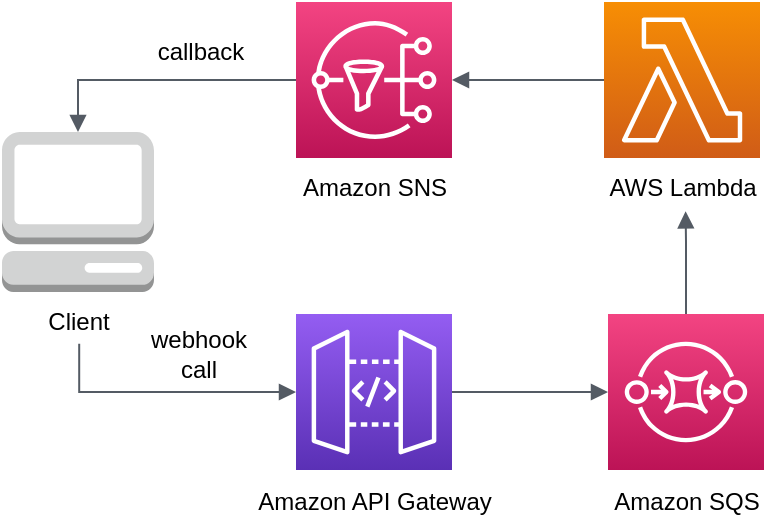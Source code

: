 <mxfile version="14.8.0" type="device"><diagram id="rWzZkIxivO_sf78wS4mH" name="Page-1"><mxGraphModel dx="818" dy="473" grid="1" gridSize="10" guides="1" tooltips="1" connect="1" arrows="1" fold="1" page="1" pageScale="1" pageWidth="827" pageHeight="1169" math="0" shadow="0"><root><mxCell id="0"/><mxCell id="1" parent="0"/><mxCell id="mzKMlRzgla3PjWPXT3hk-62" value="" style="edgeStyle=orthogonalEdgeStyle;html=1;endArrow=block;elbow=vertical;startArrow=none;endFill=1;strokeColor=#545B64;rounded=0;exitX=1;exitY=0.5;exitDx=0;exitDy=0;exitPerimeter=0;entryX=0;entryY=0.5;entryDx=0;entryDy=0;entryPerimeter=0;" parent="1" edge="1"><mxGeometry width="100" relative="1" as="geometry"><mxPoint x="366" y="225" as="sourcePoint"/><mxPoint x="444" y="225" as="targetPoint"/><Array as="points"/></mxGeometry></mxCell><mxCell id="H_PMIOhw8RqvIhhQ3gjr-15" value="Client" style="text;html=1;align=center;verticalAlign=middle;resizable=0;points=[];autosize=1;" parent="1" vertex="1"><mxGeometry x="154" y="180" width="50" height="20" as="geometry"/></mxCell><mxCell id="H_PMIOhw8RqvIhhQ3gjr-16" value="Amazon API Gateway" style="text;html=1;align=center;verticalAlign=middle;resizable=0;points=[];autosize=1;" parent="1" vertex="1"><mxGeometry x="262" y="270" width="130" height="20" as="geometry"/></mxCell><mxCell id="c3myZoLvC7Sd_PYZ3s_C-2" value="Amazon SQS" style="text;html=1;align=center;verticalAlign=middle;resizable=0;points=[];autosize=1;" parent="1" vertex="1"><mxGeometry x="438" y="270" width="90" height="20" as="geometry"/></mxCell><mxCell id="EqCQSfwRJ9UKJ27IDNmL-6" value="" style="edgeStyle=orthogonalEdgeStyle;html=1;endArrow=block;elbow=vertical;startArrow=none;endFill=1;strokeColor=#545B64;rounded=0;exitX=0.512;exitY=1.044;exitDx=0;exitDy=0;exitPerimeter=0;entryX=0;entryY=0.5;entryDx=0;entryDy=0;entryPerimeter=0;" parent="1" source="H_PMIOhw8RqvIhhQ3gjr-15" target="AcQ25D5hr0TdBxHlHm4E-1" edge="1"><mxGeometry width="100" relative="1" as="geometry"><mxPoint x="170" y="225" as="sourcePoint"/><mxPoint x="180" y="290" as="targetPoint"/><Array as="points"><mxPoint x="180" y="225"/></Array></mxGeometry></mxCell><mxCell id="AcQ25D5hr0TdBxHlHm4E-1" value="" style="points=[[0,0,0],[0.25,0,0],[0.5,0,0],[0.75,0,0],[1,0,0],[0,1,0],[0.25,1,0],[0.5,1,0],[0.75,1,0],[1,1,0],[0,0.25,0],[0,0.5,0],[0,0.75,0],[1,0.25,0],[1,0.5,0],[1,0.75,0]];outlineConnect=0;fontColor=#232F3E;gradientColor=#945DF2;gradientDirection=north;fillColor=#5A30B5;strokeColor=#ffffff;dashed=0;verticalLabelPosition=bottom;verticalAlign=top;align=center;html=1;fontSize=12;fontStyle=0;aspect=fixed;shape=mxgraph.aws4.resourceIcon;resIcon=mxgraph.aws4.api_gateway;" parent="1" vertex="1"><mxGeometry x="288" y="186" width="78" height="78" as="geometry"/></mxCell><mxCell id="-FzOh4ugk6XPa6hBpV80-5" value="AWS Lambda" style="text;html=1;align=center;verticalAlign=middle;resizable=0;points=[];autosize=1;" parent="1" vertex="1"><mxGeometry x="436" y="113" width="90" height="20" as="geometry"/></mxCell><mxCell id="O9tXvwkbJltWWgA4Tr0E-2" value="" style="points=[[0,0,0],[0.25,0,0],[0.5,0,0],[0.75,0,0],[1,0,0],[0,1,0],[0.25,1,0],[0.5,1,0],[0.75,1,0],[1,1,0],[0,0.25,0],[0,0.5,0],[0,0.75,0],[1,0.25,0],[1,0.5,0],[1,0.75,0]];outlineConnect=0;fontColor=#232F3E;gradientColor=#F34482;gradientDirection=north;fillColor=#BC1356;strokeColor=#ffffff;dashed=0;verticalLabelPosition=bottom;verticalAlign=top;align=center;html=1;fontSize=12;fontStyle=0;aspect=fixed;shape=mxgraph.aws4.resourceIcon;resIcon=mxgraph.aws4.sns;" parent="1" vertex="1"><mxGeometry x="288" y="30" width="78" height="78" as="geometry"/></mxCell><mxCell id="O9tXvwkbJltWWgA4Tr0E-5" value="" style="points=[[0,0,0],[0.25,0,0],[0.5,0,0],[0.75,0,0],[1,0,0],[0,1,0],[0.25,1,0],[0.5,1,0],[0.75,1,0],[1,1,0],[0,0.25,0],[0,0.5,0],[0,0.75,0],[1,0.25,0],[1,0.5,0],[1,0.75,0]];outlineConnect=0;fontColor=#232F3E;gradientColor=#F78E04;gradientDirection=north;fillColor=#D05C17;strokeColor=#ffffff;dashed=0;verticalLabelPosition=bottom;verticalAlign=top;align=center;html=1;fontSize=12;fontStyle=0;aspect=fixed;shape=mxgraph.aws4.resourceIcon;resIcon=mxgraph.aws4.lambda;" parent="1" vertex="1"><mxGeometry x="442" y="30" width="78" height="78" as="geometry"/></mxCell><mxCell id="O9tXvwkbJltWWgA4Tr0E-6" value="" style="points=[[0,0,0],[0.25,0,0],[0.5,0,0],[0.75,0,0],[1,0,0],[0,1,0],[0.25,1,0],[0.5,1,0],[0.75,1,0],[1,1,0],[0,0.25,0],[0,0.5,0],[0,0.75,0],[1,0.25,0],[1,0.5,0],[1,0.75,0]];outlineConnect=0;fontColor=#232F3E;gradientColor=#F34482;gradientDirection=north;fillColor=#BC1356;strokeColor=#ffffff;dashed=0;verticalLabelPosition=bottom;verticalAlign=top;align=center;html=1;fontSize=12;fontStyle=0;aspect=fixed;shape=mxgraph.aws4.resourceIcon;resIcon=mxgraph.aws4.sqs;" parent="1" vertex="1"><mxGeometry x="444" y="186" width="78" height="78" as="geometry"/></mxCell><mxCell id="O9tXvwkbJltWWgA4Tr0E-7" value="Amazon SNS" style="text;html=1;align=center;verticalAlign=middle;resizable=0;points=[];autosize=1;" parent="1" vertex="1"><mxGeometry x="282" y="113" width="90" height="20" as="geometry"/></mxCell><mxCell id="O9tXvwkbJltWWgA4Tr0E-10" value="" style="edgeStyle=orthogonalEdgeStyle;html=1;endArrow=block;elbow=vertical;startArrow=none;endFill=1;strokeColor=#545B64;rounded=0;exitX=0.5;exitY=0;exitDx=0;exitDy=0;exitPerimeter=0;entryX=0.52;entryY=1.082;entryDx=0;entryDy=0;entryPerimeter=0;" parent="1" source="O9tXvwkbJltWWgA4Tr0E-6" target="-FzOh4ugk6XPa6hBpV80-5" edge="1"><mxGeometry width="100" relative="1" as="geometry"><mxPoint x="370" y="391" as="sourcePoint"/><mxPoint x="483" y="140" as="targetPoint"/><Array as="points"><mxPoint x="483" y="150"/><mxPoint x="483" y="150"/></Array></mxGeometry></mxCell><mxCell id="O9tXvwkbJltWWgA4Tr0E-11" value="" style="edgeStyle=orthogonalEdgeStyle;html=1;endArrow=block;elbow=vertical;startArrow=none;endFill=1;strokeColor=#545B64;rounded=0;exitX=0;exitY=0.5;exitDx=0;exitDy=0;exitPerimeter=0;entryX=1;entryY=0.5;entryDx=0;entryDy=0;entryPerimeter=0;" parent="1" source="O9tXvwkbJltWWgA4Tr0E-5" target="O9tXvwkbJltWWgA4Tr0E-2" edge="1"><mxGeometry width="100" relative="1" as="geometry"><mxPoint x="493" y="196" as="sourcePoint"/><mxPoint x="492.8" y="144.64" as="targetPoint"/><Array as="points"/></mxGeometry></mxCell><mxCell id="O9tXvwkbJltWWgA4Tr0E-12" value="" style="edgeStyle=orthogonalEdgeStyle;html=1;endArrow=block;elbow=vertical;startArrow=none;endFill=1;strokeColor=#545B64;rounded=0;exitX=0;exitY=0.5;exitDx=0;exitDy=0;exitPerimeter=0;entryX=0.5;entryY=0;entryDx=0;entryDy=0;entryPerimeter=0;" parent="1" source="O9tXvwkbJltWWgA4Tr0E-2" target="b7JMRNF3PYYcj3bsr_ZC-1" edge="1"><mxGeometry width="100" relative="1" as="geometry"><mxPoint x="452" y="79" as="sourcePoint"/><mxPoint x="179" y="90" as="targetPoint"/><Array as="points"><mxPoint x="179" y="69"/></Array></mxGeometry></mxCell><mxCell id="ivJhu7yWQnHpefU4v4DO-1" value="webhook&lt;br&gt;call" style="text;html=1;align=center;verticalAlign=middle;resizable=0;points=[];autosize=1;strokeColor=none;" parent="1" vertex="1"><mxGeometry x="209" y="191" width="60" height="30" as="geometry"/></mxCell><mxCell id="ivJhu7yWQnHpefU4v4DO-2" value="callback" style="text;html=1;align=center;verticalAlign=middle;resizable=0;points=[];autosize=1;strokeColor=none;" parent="1" vertex="1"><mxGeometry x="210" y="45" width="60" height="20" as="geometry"/></mxCell><mxCell id="b7JMRNF3PYYcj3bsr_ZC-1" value="" style="outlineConnect=0;dashed=0;verticalLabelPosition=bottom;verticalAlign=top;align=center;html=1;shape=mxgraph.aws3.management_console;fillColor=#D2D3D3;gradientColor=none;" vertex="1" parent="1"><mxGeometry x="141" y="95" width="76" height="80" as="geometry"/></mxCell></root></mxGraphModel></diagram></mxfile>